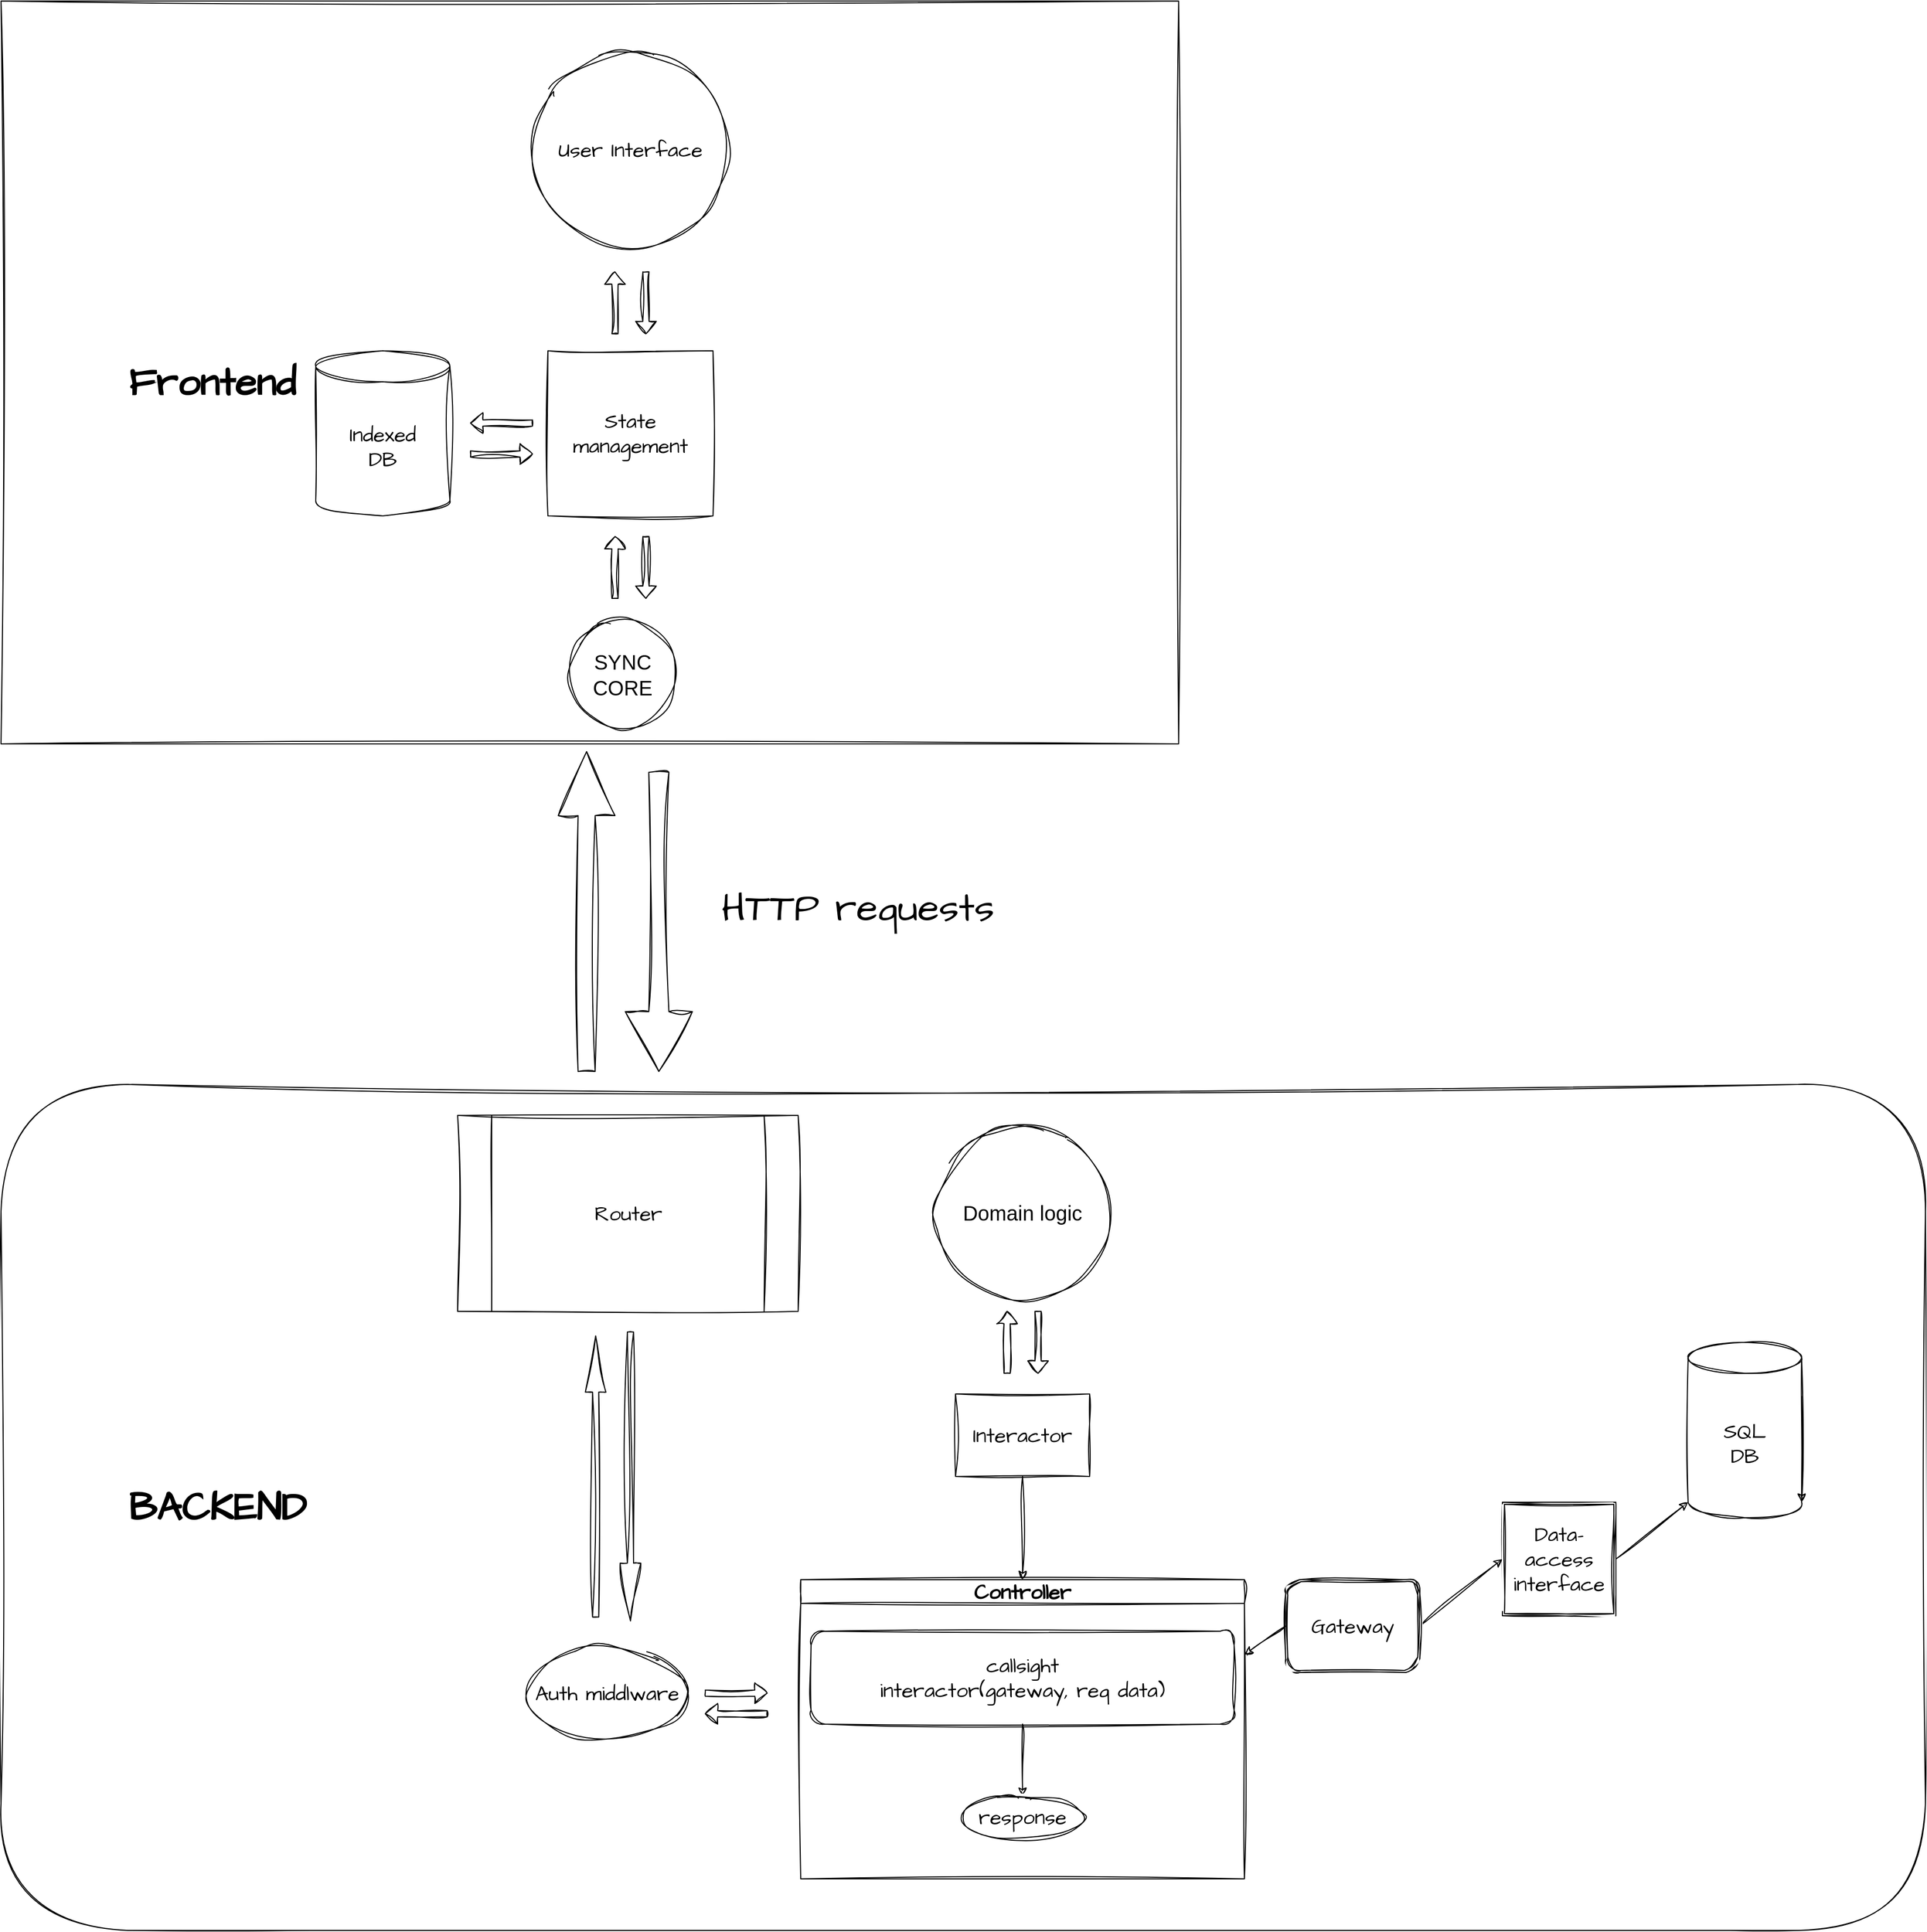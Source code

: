 <mxfile>
    <diagram id="uxrYq4wWv32l7XjhcPJf" name="Page-1">
        <mxGraphModel dx="3444" dy="2031" grid="1" gridSize="10" guides="1" tooltips="1" connect="1" arrows="1" fold="1" page="1" pageScale="1" pageWidth="1654" pageHeight="1169" math="0" shadow="0">
            <root>
                <mxCell id="0"/>
                <mxCell id="1" parent="0"/>
                <mxCell id="79" value="&lt;h1&gt;&lt;font style=&quot;font-size: 38px;&quot;&gt;&lt;span style=&quot;white-space: pre;&quot;&gt;&#9;&lt;/span&gt;Frontend&lt;/font&gt;&lt;/h1&gt;" style="rounded=0;whiteSpace=wrap;html=1;sketch=1;hachureGap=4;jiggle=2;curveFitting=1;fontFamily=Architects Daughter;fontSource=https%3A%2F%2Ffonts.googleapis.com%2Fcss%3Ffamily%3DArchitects%2BDaughter;fontSize=38;align=left;" vertex="1" parent="1">
                    <mxGeometry x="300" y="20" width="1141.25" height="720" as="geometry"/>
                </mxCell>
                <mxCell id="75" value="&lt;h1&gt;&lt;font style=&quot;font-size: 38px;&quot;&gt;&lt;span style=&quot;white-space: pre;&quot;&gt;&#9;&lt;/span&gt;BACKEND&lt;/font&gt;&lt;/h1&gt;" style="rounded=1;whiteSpace=wrap;html=1;sketch=1;hachureGap=4;jiggle=2;curveFitting=1;fontFamily=Architects Daughter;fontSource=https%3A%2F%2Ffonts.googleapis.com%2Fcss%3Ffamily%3DArchitects%2BDaughter;fontSize=20;align=left;" vertex="1" parent="1">
                    <mxGeometry x="300" y="1070" width="1865" height="820" as="geometry"/>
                </mxCell>
                <mxCell id="2" value="&lt;font face=&quot;Helvetica&quot;&gt;Domain logic&lt;/font&gt;" style="ellipse;whiteSpace=wrap;html=1;aspect=fixed;sketch=1;hachureGap=4;jiggle=2;curveFitting=1;fontFamily=Architects Daughter;fontSource=https%3A%2F%2Ffonts.googleapis.com%2Fcss%3Ffamily%3DArchitects%2BDaughter;fontSize=20;" parent="1" vertex="1">
                    <mxGeometry x="1205" y="1110" width="170" height="170" as="geometry"/>
                </mxCell>
                <mxCell id="4" value="" style="shape=singleArrow;whiteSpace=wrap;html=1;sketch=1;hachureGap=4;jiggle=2;curveFitting=1;fontFamily=Helvetica;fontSize=20;rotation=-90;" parent="1" vertex="1">
                    <mxGeometry x="740" y="1440" width="272.5" height="20" as="geometry"/>
                </mxCell>
                <mxCell id="6" value="" style="shape=singleArrow;whiteSpace=wrap;html=1;sketch=1;hachureGap=4;jiggle=2;curveFitting=1;fontFamily=Helvetica;fontSize=20;rotation=90;" parent="1" vertex="1">
                    <mxGeometry x="770" y="1440" width="280" height="20" as="geometry"/>
                </mxCell>
                <mxCell id="19" style="edgeStyle=none;sketch=1;hachureGap=4;jiggle=2;curveFitting=1;html=1;exitX=1;exitY=0.5;exitDx=0;exitDy=0;fontFamily=Architects Daughter;fontSource=https%3A%2F%2Ffonts.googleapis.com%2Fcss%3Ffamily%3DArchitects%2BDaughter;fontSize=16;entryX=0;entryY=1;entryDx=0;entryDy=-15;entryPerimeter=0;" parent="1" source="8" target="21" edge="1">
                    <mxGeometry relative="1" as="geometry">
                        <mxPoint x="1905" y="1490" as="targetPoint"/>
                    </mxGeometry>
                </mxCell>
                <mxCell id="8" value="Data-access&lt;br&gt;interface" style="shape=ext;double=1;whiteSpace=wrap;html=1;aspect=fixed;sketch=1;hachureGap=4;jiggle=2;curveFitting=1;fontFamily=Architects Daughter;fontSource=https%3A%2F%2Ffonts.googleapis.com%2Fcss%3Ffamily%3DArchitects%2BDaughter;fontSize=20;" parent="1" vertex="1">
                    <mxGeometry x="1755" y="1475" width="110" height="110" as="geometry"/>
                </mxCell>
                <mxCell id="18" style="edgeStyle=none;sketch=1;hachureGap=4;jiggle=2;curveFitting=1;html=1;exitX=1;exitY=0.5;exitDx=0;exitDy=0;entryX=0;entryY=0.5;entryDx=0;entryDy=0;fontFamily=Architects Daughter;fontSource=https%3A%2F%2Ffonts.googleapis.com%2Fcss%3Ffamily%3DArchitects%2BDaughter;fontSize=16;" parent="1" source="13" target="8" edge="1">
                    <mxGeometry relative="1" as="geometry"/>
                </mxCell>
                <mxCell id="45" style="edgeStyle=none;sketch=1;hachureGap=4;jiggle=2;curveFitting=1;html=1;exitX=0;exitY=0.5;exitDx=0;exitDy=0;fontFamily=Architects Daughter;fontSource=https%3A%2F%2Ffonts.googleapis.com%2Fcss%3Ffamily%3DArchitects%2BDaughter;fontSize=16;entryX=1;entryY=0.25;entryDx=0;entryDy=0;" parent="1" source="13" target="28" edge="1">
                    <mxGeometry relative="1" as="geometry">
                        <mxPoint x="1415" y="1595" as="targetPoint"/>
                    </mxGeometry>
                </mxCell>
                <mxCell id="13" value="Gateway" style="shape=ext;double=1;rounded=1;whiteSpace=wrap;html=1;sketch=1;hachureGap=4;jiggle=2;curveFitting=1;fontFamily=Architects Daughter;fontSource=https%3A%2F%2Ffonts.googleapis.com%2Fcss%3Ffamily%3DArchitects%2BDaughter;fontSize=20;" parent="1" vertex="1">
                    <mxGeometry x="1545" y="1550" width="130" height="90" as="geometry"/>
                </mxCell>
                <mxCell id="51" style="edgeStyle=none;sketch=1;hachureGap=4;jiggle=2;curveFitting=1;html=1;exitX=0.5;exitY=1;exitDx=0;exitDy=0;entryX=0.5;entryY=0;entryDx=0;entryDy=0;fontFamily=Architects Daughter;fontSource=https%3A%2F%2Ffonts.googleapis.com%2Fcss%3Ffamily%3DArchitects%2BDaughter;fontSize=16;" parent="1" source="16" target="28" edge="1">
                    <mxGeometry relative="1" as="geometry"/>
                </mxCell>
                <mxCell id="16" value="Interactor" style="rounded=0;whiteSpace=wrap;html=1;sketch=1;hachureGap=4;jiggle=2;curveFitting=1;fontFamily=Architects Daughter;fontSource=https%3A%2F%2Ffonts.googleapis.com%2Fcss%3Ffamily%3DArchitects%2BDaughter;fontSize=20;" parent="1" vertex="1">
                    <mxGeometry x="1225" y="1370" width="130" height="80" as="geometry"/>
                </mxCell>
                <mxCell id="21" value="SQL&lt;br&gt;DB" style="shape=cylinder3;whiteSpace=wrap;html=1;boundedLbl=1;backgroundOutline=1;size=15;sketch=1;hachureGap=4;jiggle=2;curveFitting=1;fontFamily=Architects Daughter;fontSource=https%3A%2F%2Ffonts.googleapis.com%2Fcss%3Ffamily%3DArchitects%2BDaughter;fontSize=20;" parent="1" vertex="1">
                    <mxGeometry x="1935" y="1320" width="110" height="170" as="geometry"/>
                </mxCell>
                <mxCell id="22" style="edgeStyle=none;sketch=1;hachureGap=4;jiggle=2;curveFitting=1;html=1;exitX=1;exitY=0;exitDx=0;exitDy=52.5;exitPerimeter=0;entryX=1;entryY=1;entryDx=0;entryDy=-15;entryPerimeter=0;fontFamily=Architects Daughter;fontSource=https%3A%2F%2Ffonts.googleapis.com%2Fcss%3Ffamily%3DArchitects%2BDaughter;fontSize=16;" parent="1" source="21" target="21" edge="1">
                    <mxGeometry relative="1" as="geometry"/>
                </mxCell>
                <mxCell id="27" value="User Interface" style="ellipse;whiteSpace=wrap;html=1;aspect=fixed;sketch=1;hachureGap=4;jiggle=2;curveFitting=1;fontFamily=Architects Daughter;fontSource=https%3A%2F%2Ffonts.googleapis.com%2Fcss%3Ffamily%3DArchitects%2BDaughter;fontSize=20;" parent="1" vertex="1">
                    <mxGeometry x="815" y="69" width="190" height="190" as="geometry"/>
                </mxCell>
                <mxCell id="28" value="Controller" style="swimlane;whiteSpace=wrap;html=1;sketch=1;hachureGap=4;jiggle=2;curveFitting=1;fontFamily=Architects Daughter;fontSource=https%3A%2F%2Ffonts.googleapis.com%2Fcss%3Ffamily%3DArchitects%2BDaughter;fontSize=20;" parent="1" vertex="1">
                    <mxGeometry x="1075" y="1550" width="430" height="290" as="geometry"/>
                </mxCell>
                <mxCell id="48" style="edgeStyle=none;sketch=1;hachureGap=4;jiggle=2;curveFitting=1;html=1;exitX=0.5;exitY=1;exitDx=0;exitDy=0;entryX=0.5;entryY=0;entryDx=0;entryDy=0;fontFamily=Architects Daughter;fontSource=https%3A%2F%2Ffonts.googleapis.com%2Fcss%3Ffamily%3DArchitects%2BDaughter;fontSize=16;" parent="28" source="46" target="47" edge="1">
                    <mxGeometry relative="1" as="geometry"/>
                </mxCell>
                <mxCell id="46" value="callsight&lt;br&gt;interactor(gateway, req data)" style="rounded=1;whiteSpace=wrap;html=1;sketch=1;hachureGap=4;jiggle=2;curveFitting=1;fontFamily=Architects Daughter;fontSource=https%3A%2F%2Ffonts.googleapis.com%2Fcss%3Ffamily%3DArchitects%2BDaughter;fontSize=20;" parent="28" vertex="1">
                    <mxGeometry x="10" y="50" width="410" height="90" as="geometry"/>
                </mxCell>
                <mxCell id="47" value="response" style="ellipse;whiteSpace=wrap;html=1;sketch=1;hachureGap=4;jiggle=2;curveFitting=1;fontFamily=Architects Daughter;fontSource=https%3A%2F%2Ffonts.googleapis.com%2Fcss%3Ffamily%3DArchitects%2BDaughter;fontSize=20;" parent="28" vertex="1">
                    <mxGeometry x="155" y="210" width="120" height="40" as="geometry"/>
                </mxCell>
                <mxCell id="29" value="Router" style="shape=process;whiteSpace=wrap;html=1;backgroundOutline=1;sketch=1;hachureGap=4;jiggle=2;curveFitting=1;fontFamily=Architects Daughter;fontSource=https%3A%2F%2Ffonts.googleapis.com%2Fcss%3Ffamily%3DArchitects%2BDaughter;fontSize=20;" parent="1" vertex="1">
                    <mxGeometry x="742.5" y="1100" width="330" height="190" as="geometry"/>
                </mxCell>
                <mxCell id="39" value="" style="shape=singleArrow;whiteSpace=wrap;html=1;sketch=1;hachureGap=4;jiggle=2;curveFitting=1;fontFamily=Helvetica;fontSize=20;rotation=-90;" parent="1" vertex="1">
                    <mxGeometry x="1245" y="1310" width="60" height="20" as="geometry"/>
                </mxCell>
                <mxCell id="40" value="" style="shape=singleArrow;whiteSpace=wrap;html=1;sketch=1;hachureGap=4;jiggle=2;curveFitting=1;fontFamily=Helvetica;fontSize=20;rotation=90;" parent="1" vertex="1">
                    <mxGeometry x="1275" y="1310" width="60" height="20" as="geometry"/>
                </mxCell>
                <mxCell id="55" value="Auth middlware" style="ellipse;whiteSpace=wrap;html=1;sketch=1;hachureGap=4;jiggle=2;curveFitting=1;fontFamily=Architects Daughter;fontSource=https%3A%2F%2Ffonts.googleapis.com%2Fcss%3Ffamily%3DArchitects%2BDaughter;fontSize=20;" parent="1" vertex="1">
                    <mxGeometry x="810" y="1615" width="155" height="90" as="geometry"/>
                </mxCell>
                <mxCell id="91" value="" style="edgeStyle=none;sketch=1;hachureGap=4;jiggle=2;curveFitting=1;html=1;fontFamily=Architects Daughter;fontSource=https%3A%2F%2Ffonts.googleapis.com%2Fcss%3Ffamily%3DArchitects%2BDaughter;fontSize=38;" edge="1" parent="1" source="56" target="57">
                    <mxGeometry relative="1" as="geometry"/>
                </mxCell>
                <mxCell id="56" value="" style="shape=singleArrow;whiteSpace=wrap;html=1;sketch=1;hachureGap=4;jiggle=2;curveFitting=1;fontFamily=Helvetica;fontSize=20;rotation=0;" parent="1" vertex="1">
                    <mxGeometry x="982.5" y="1650" width="60" height="20" as="geometry"/>
                </mxCell>
                <mxCell id="57" value="" style="shape=singleArrow;whiteSpace=wrap;html=1;sketch=1;hachureGap=4;jiggle=2;curveFitting=1;fontFamily=Helvetica;fontSize=20;rotation=-180;" parent="1" vertex="1">
                    <mxGeometry x="982.5" y="1670" width="60" height="20" as="geometry"/>
                </mxCell>
                <mxCell id="58" value="State management" style="whiteSpace=wrap;html=1;aspect=fixed;sketch=1;hachureGap=4;jiggle=2;curveFitting=1;fontFamily=Architects Daughter;fontSource=https%3A%2F%2Ffonts.googleapis.com%2Fcss%3Ffamily%3DArchitects%2BDaughter;fontSize=20;" vertex="1" parent="1">
                    <mxGeometry x="830" y="359" width="160" height="160" as="geometry"/>
                </mxCell>
                <mxCell id="59" value="Indexed&lt;br&gt;DB" style="shape=cylinder3;whiteSpace=wrap;html=1;boundedLbl=1;backgroundOutline=1;size=15;sketch=1;hachureGap=4;jiggle=2;curveFitting=1;fontFamily=Architects Daughter;fontSource=https%3A%2F%2Ffonts.googleapis.com%2Fcss%3Ffamily%3DArchitects%2BDaughter;fontSize=20;" vertex="1" parent="1">
                    <mxGeometry x="605" y="359" width="130" height="160" as="geometry"/>
                </mxCell>
                <mxCell id="60" value="&lt;font face=&quot;Helvetica&quot;&gt;SYNC CORE&lt;br&gt;&lt;/font&gt;" style="ellipse;whiteSpace=wrap;html=1;aspect=fixed;sketch=1;hachureGap=4;jiggle=2;curveFitting=1;fontFamily=Architects Daughter;fontSource=https%3A%2F%2Ffonts.googleapis.com%2Fcss%3Ffamily%3DArchitects%2BDaughter;fontSize=20;" vertex="1" parent="1">
                    <mxGeometry x="850" y="620" width="105" height="105" as="geometry"/>
                </mxCell>
                <mxCell id="64" value="" style="shape=singleArrow;whiteSpace=wrap;html=1;sketch=1;hachureGap=4;jiggle=2;curveFitting=1;fontFamily=Helvetica;fontSize=20;rotation=-90;" vertex="1" parent="1">
                    <mxGeometry x="865" y="302.5" width="60" height="20" as="geometry"/>
                </mxCell>
                <mxCell id="65" value="" style="shape=singleArrow;whiteSpace=wrap;html=1;sketch=1;hachureGap=4;jiggle=2;curveFitting=1;fontFamily=Helvetica;fontSize=20;rotation=90;" vertex="1" parent="1">
                    <mxGeometry x="895" y="302.5" width="60" height="20" as="geometry"/>
                </mxCell>
                <mxCell id="68" value="" style="shape=singleArrow;whiteSpace=wrap;html=1;sketch=1;hachureGap=4;jiggle=2;curveFitting=1;fontFamily=Helvetica;fontSize=20;rotation=-90;" vertex="1" parent="1">
                    <mxGeometry x="865" y="559" width="60" height="20" as="geometry"/>
                </mxCell>
                <mxCell id="69" value="" style="shape=singleArrow;whiteSpace=wrap;html=1;sketch=1;hachureGap=4;jiggle=2;curveFitting=1;fontFamily=Helvetica;fontSize=20;rotation=90;" vertex="1" parent="1">
                    <mxGeometry x="895" y="559" width="60" height="20" as="geometry"/>
                </mxCell>
                <mxCell id="72" value="" style="shape=singleArrow;whiteSpace=wrap;html=1;sketch=1;hachureGap=4;jiggle=2;curveFitting=1;fontFamily=Helvetica;fontSize=20;rotation=0;" vertex="1" parent="1">
                    <mxGeometry x="755" y="449" width="60" height="20" as="geometry"/>
                </mxCell>
                <mxCell id="73" value="" style="shape=singleArrow;whiteSpace=wrap;html=1;sketch=1;hachureGap=4;jiggle=2;curveFitting=1;fontFamily=Helvetica;fontSize=20;rotation=-180;" vertex="1" parent="1">
                    <mxGeometry x="755" y="419" width="60" height="20" as="geometry"/>
                </mxCell>
                <mxCell id="83" value="" style="shape=singleArrow;whiteSpace=wrap;html=1;sketch=1;hachureGap=4;jiggle=2;curveFitting=1;fontFamily=Helvetica;fontSize=20;rotation=-90;" vertex="1" parent="1">
                    <mxGeometry x="712.5" y="875" width="310" height="55" as="geometry"/>
                </mxCell>
                <mxCell id="84" value="" style="shape=singleArrow;whiteSpace=wrap;html=1;sketch=1;hachureGap=4;jiggle=2;curveFitting=1;fontFamily=Helvetica;fontSize=20;rotation=90;" vertex="1" parent="1">
                    <mxGeometry x="792.5" y="880" width="290" height="65" as="geometry"/>
                </mxCell>
                <mxCell id="89" value="HTTP requests" style="text;html=1;align=center;verticalAlign=middle;resizable=0;points=[];autosize=1;strokeColor=none;fillColor=none;fontSize=38;fontFamily=Architects Daughter;sketch=1;hachureGap=4;jiggle=2;curveFitting=1;fontSource=https%3A%2F%2Ffonts.googleapis.com%2Fcss%3Ffamily%3DArchitects%2BDaughter;" vertex="1" parent="1">
                    <mxGeometry x="985" y="870" width="290" height="60" as="geometry"/>
                </mxCell>
            </root>
        </mxGraphModel>
    </diagram>
</mxfile>